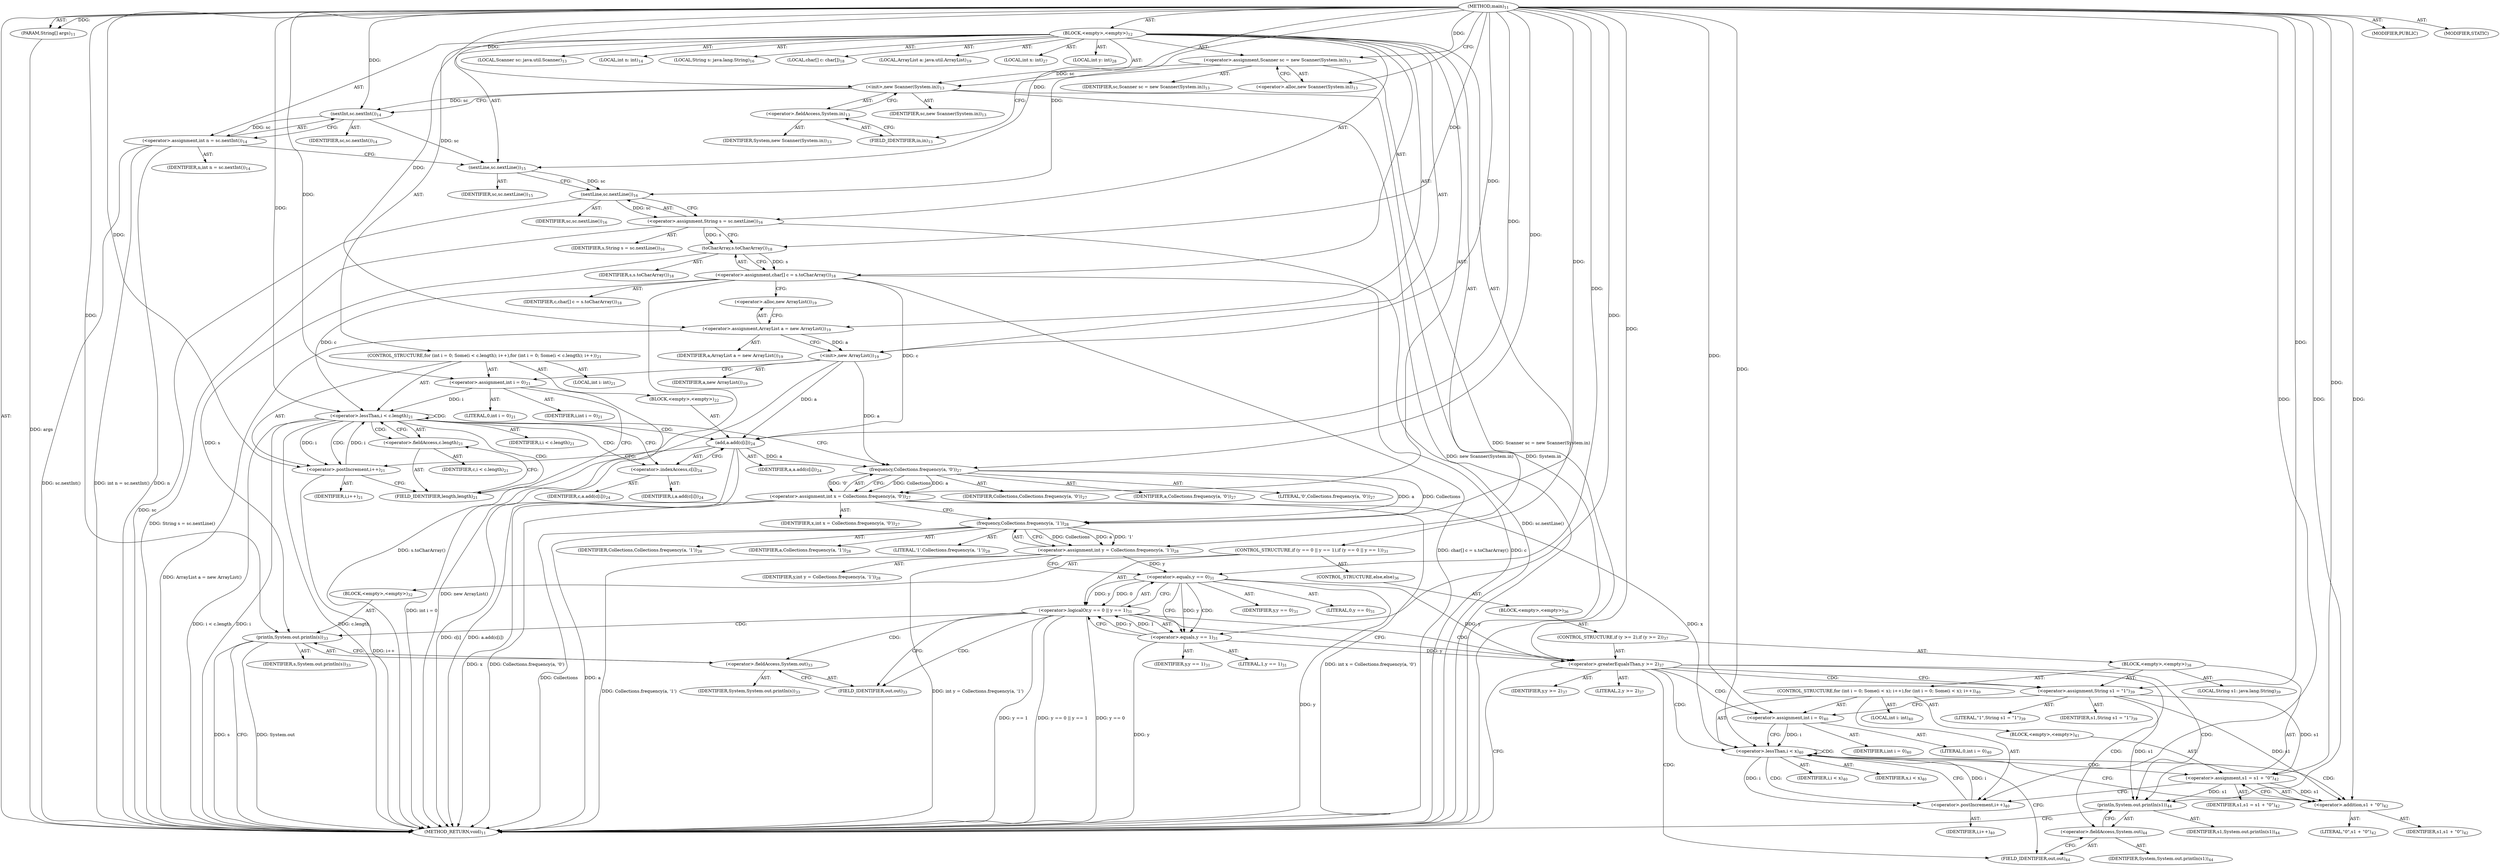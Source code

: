 digraph "main" {  
"21" [label = <(METHOD,main)<SUB>11</SUB>> ]
"22" [label = <(PARAM,String[] args)<SUB>11</SUB>> ]
"23" [label = <(BLOCK,&lt;empty&gt;,&lt;empty&gt;)<SUB>12</SUB>> ]
"4" [label = <(LOCAL,Scanner sc: java.util.Scanner)<SUB>13</SUB>> ]
"24" [label = <(&lt;operator&gt;.assignment,Scanner sc = new Scanner(System.in))<SUB>13</SUB>> ]
"25" [label = <(IDENTIFIER,sc,Scanner sc = new Scanner(System.in))<SUB>13</SUB>> ]
"26" [label = <(&lt;operator&gt;.alloc,new Scanner(System.in))<SUB>13</SUB>> ]
"27" [label = <(&lt;init&gt;,new Scanner(System.in))<SUB>13</SUB>> ]
"3" [label = <(IDENTIFIER,sc,new Scanner(System.in))<SUB>13</SUB>> ]
"28" [label = <(&lt;operator&gt;.fieldAccess,System.in)<SUB>13</SUB>> ]
"29" [label = <(IDENTIFIER,System,new Scanner(System.in))<SUB>13</SUB>> ]
"30" [label = <(FIELD_IDENTIFIER,in,in)<SUB>13</SUB>> ]
"31" [label = <(LOCAL,int n: int)<SUB>14</SUB>> ]
"32" [label = <(&lt;operator&gt;.assignment,int n = sc.nextInt())<SUB>14</SUB>> ]
"33" [label = <(IDENTIFIER,n,int n = sc.nextInt())<SUB>14</SUB>> ]
"34" [label = <(nextInt,sc.nextInt())<SUB>14</SUB>> ]
"35" [label = <(IDENTIFIER,sc,sc.nextInt())<SUB>14</SUB>> ]
"36" [label = <(nextLine,sc.nextLine())<SUB>15</SUB>> ]
"37" [label = <(IDENTIFIER,sc,sc.nextLine())<SUB>15</SUB>> ]
"38" [label = <(LOCAL,String s: java.lang.String)<SUB>16</SUB>> ]
"39" [label = <(&lt;operator&gt;.assignment,String s = sc.nextLine())<SUB>16</SUB>> ]
"40" [label = <(IDENTIFIER,s,String s = sc.nextLine())<SUB>16</SUB>> ]
"41" [label = <(nextLine,sc.nextLine())<SUB>16</SUB>> ]
"42" [label = <(IDENTIFIER,sc,sc.nextLine())<SUB>16</SUB>> ]
"43" [label = <(LOCAL,char[] c: char[])<SUB>18</SUB>> ]
"44" [label = <(&lt;operator&gt;.assignment,char[] c = s.toCharArray())<SUB>18</SUB>> ]
"45" [label = <(IDENTIFIER,c,char[] c = s.toCharArray())<SUB>18</SUB>> ]
"46" [label = <(toCharArray,s.toCharArray())<SUB>18</SUB>> ]
"47" [label = <(IDENTIFIER,s,s.toCharArray())<SUB>18</SUB>> ]
"6" [label = <(LOCAL,ArrayList a: java.util.ArrayList)<SUB>19</SUB>> ]
"48" [label = <(&lt;operator&gt;.assignment,ArrayList a = new ArrayList())<SUB>19</SUB>> ]
"49" [label = <(IDENTIFIER,a,ArrayList a = new ArrayList())<SUB>19</SUB>> ]
"50" [label = <(&lt;operator&gt;.alloc,new ArrayList())<SUB>19</SUB>> ]
"51" [label = <(&lt;init&gt;,new ArrayList())<SUB>19</SUB>> ]
"5" [label = <(IDENTIFIER,a,new ArrayList())<SUB>19</SUB>> ]
"52" [label = <(CONTROL_STRUCTURE,for (int i = 0; Some(i &lt; c.length); i++),for (int i = 0; Some(i &lt; c.length); i++))<SUB>21</SUB>> ]
"53" [label = <(LOCAL,int i: int)<SUB>21</SUB>> ]
"54" [label = <(&lt;operator&gt;.assignment,int i = 0)<SUB>21</SUB>> ]
"55" [label = <(IDENTIFIER,i,int i = 0)<SUB>21</SUB>> ]
"56" [label = <(LITERAL,0,int i = 0)<SUB>21</SUB>> ]
"57" [label = <(&lt;operator&gt;.lessThan,i &lt; c.length)<SUB>21</SUB>> ]
"58" [label = <(IDENTIFIER,i,i &lt; c.length)<SUB>21</SUB>> ]
"59" [label = <(&lt;operator&gt;.fieldAccess,c.length)<SUB>21</SUB>> ]
"60" [label = <(IDENTIFIER,c,i &lt; c.length)<SUB>21</SUB>> ]
"61" [label = <(FIELD_IDENTIFIER,length,length)<SUB>21</SUB>> ]
"62" [label = <(&lt;operator&gt;.postIncrement,i++)<SUB>21</SUB>> ]
"63" [label = <(IDENTIFIER,i,i++)<SUB>21</SUB>> ]
"64" [label = <(BLOCK,&lt;empty&gt;,&lt;empty&gt;)<SUB>22</SUB>> ]
"65" [label = <(add,a.add(c[i]))<SUB>24</SUB>> ]
"66" [label = <(IDENTIFIER,a,a.add(c[i]))<SUB>24</SUB>> ]
"67" [label = <(&lt;operator&gt;.indexAccess,c[i])<SUB>24</SUB>> ]
"68" [label = <(IDENTIFIER,c,a.add(c[i]))<SUB>24</SUB>> ]
"69" [label = <(IDENTIFIER,i,a.add(c[i]))<SUB>24</SUB>> ]
"70" [label = <(LOCAL,int x: int)<SUB>27</SUB>> ]
"71" [label = <(&lt;operator&gt;.assignment,int x = Collections.frequency(a, '0'))<SUB>27</SUB>> ]
"72" [label = <(IDENTIFIER,x,int x = Collections.frequency(a, '0'))<SUB>27</SUB>> ]
"73" [label = <(frequency,Collections.frequency(a, '0'))<SUB>27</SUB>> ]
"74" [label = <(IDENTIFIER,Collections,Collections.frequency(a, '0'))<SUB>27</SUB>> ]
"75" [label = <(IDENTIFIER,a,Collections.frequency(a, '0'))<SUB>27</SUB>> ]
"76" [label = <(LITERAL,'0',Collections.frequency(a, '0'))<SUB>27</SUB>> ]
"77" [label = <(LOCAL,int y: int)<SUB>28</SUB>> ]
"78" [label = <(&lt;operator&gt;.assignment,int y = Collections.frequency(a, '1'))<SUB>28</SUB>> ]
"79" [label = <(IDENTIFIER,y,int y = Collections.frequency(a, '1'))<SUB>28</SUB>> ]
"80" [label = <(frequency,Collections.frequency(a, '1'))<SUB>28</SUB>> ]
"81" [label = <(IDENTIFIER,Collections,Collections.frequency(a, '1'))<SUB>28</SUB>> ]
"82" [label = <(IDENTIFIER,a,Collections.frequency(a, '1'))<SUB>28</SUB>> ]
"83" [label = <(LITERAL,'1',Collections.frequency(a, '1'))<SUB>28</SUB>> ]
"84" [label = <(CONTROL_STRUCTURE,if (y == 0 || y == 1),if (y == 0 || y == 1))<SUB>31</SUB>> ]
"85" [label = <(&lt;operator&gt;.logicalOr,y == 0 || y == 1)<SUB>31</SUB>> ]
"86" [label = <(&lt;operator&gt;.equals,y == 0)<SUB>31</SUB>> ]
"87" [label = <(IDENTIFIER,y,y == 0)<SUB>31</SUB>> ]
"88" [label = <(LITERAL,0,y == 0)<SUB>31</SUB>> ]
"89" [label = <(&lt;operator&gt;.equals,y == 1)<SUB>31</SUB>> ]
"90" [label = <(IDENTIFIER,y,y == 1)<SUB>31</SUB>> ]
"91" [label = <(LITERAL,1,y == 1)<SUB>31</SUB>> ]
"92" [label = <(BLOCK,&lt;empty&gt;,&lt;empty&gt;)<SUB>32</SUB>> ]
"93" [label = <(println,System.out.println(s))<SUB>33</SUB>> ]
"94" [label = <(&lt;operator&gt;.fieldAccess,System.out)<SUB>33</SUB>> ]
"95" [label = <(IDENTIFIER,System,System.out.println(s))<SUB>33</SUB>> ]
"96" [label = <(FIELD_IDENTIFIER,out,out)<SUB>33</SUB>> ]
"97" [label = <(IDENTIFIER,s,System.out.println(s))<SUB>33</SUB>> ]
"98" [label = <(CONTROL_STRUCTURE,else,else)<SUB>36</SUB>> ]
"99" [label = <(BLOCK,&lt;empty&gt;,&lt;empty&gt;)<SUB>36</SUB>> ]
"100" [label = <(CONTROL_STRUCTURE,if (y &gt;= 2),if (y &gt;= 2))<SUB>37</SUB>> ]
"101" [label = <(&lt;operator&gt;.greaterEqualsThan,y &gt;= 2)<SUB>37</SUB>> ]
"102" [label = <(IDENTIFIER,y,y &gt;= 2)<SUB>37</SUB>> ]
"103" [label = <(LITERAL,2,y &gt;= 2)<SUB>37</SUB>> ]
"104" [label = <(BLOCK,&lt;empty&gt;,&lt;empty&gt;)<SUB>38</SUB>> ]
"105" [label = <(LOCAL,String s1: java.lang.String)<SUB>39</SUB>> ]
"106" [label = <(&lt;operator&gt;.assignment,String s1 = &quot;1&quot;)<SUB>39</SUB>> ]
"107" [label = <(IDENTIFIER,s1,String s1 = &quot;1&quot;)<SUB>39</SUB>> ]
"108" [label = <(LITERAL,&quot;1&quot;,String s1 = &quot;1&quot;)<SUB>39</SUB>> ]
"109" [label = <(CONTROL_STRUCTURE,for (int i = 0; Some(i &lt; x); i++),for (int i = 0; Some(i &lt; x); i++))<SUB>40</SUB>> ]
"110" [label = <(LOCAL,int i: int)<SUB>40</SUB>> ]
"111" [label = <(&lt;operator&gt;.assignment,int i = 0)<SUB>40</SUB>> ]
"112" [label = <(IDENTIFIER,i,int i = 0)<SUB>40</SUB>> ]
"113" [label = <(LITERAL,0,int i = 0)<SUB>40</SUB>> ]
"114" [label = <(&lt;operator&gt;.lessThan,i &lt; x)<SUB>40</SUB>> ]
"115" [label = <(IDENTIFIER,i,i &lt; x)<SUB>40</SUB>> ]
"116" [label = <(IDENTIFIER,x,i &lt; x)<SUB>40</SUB>> ]
"117" [label = <(&lt;operator&gt;.postIncrement,i++)<SUB>40</SUB>> ]
"118" [label = <(IDENTIFIER,i,i++)<SUB>40</SUB>> ]
"119" [label = <(BLOCK,&lt;empty&gt;,&lt;empty&gt;)<SUB>41</SUB>> ]
"120" [label = <(&lt;operator&gt;.assignment,s1 = s1 + &quot;0&quot;)<SUB>42</SUB>> ]
"121" [label = <(IDENTIFIER,s1,s1 = s1 + &quot;0&quot;)<SUB>42</SUB>> ]
"122" [label = <(&lt;operator&gt;.addition,s1 + &quot;0&quot;)<SUB>42</SUB>> ]
"123" [label = <(IDENTIFIER,s1,s1 + &quot;0&quot;)<SUB>42</SUB>> ]
"124" [label = <(LITERAL,&quot;0&quot;,s1 + &quot;0&quot;)<SUB>42</SUB>> ]
"125" [label = <(println,System.out.println(s1))<SUB>44</SUB>> ]
"126" [label = <(&lt;operator&gt;.fieldAccess,System.out)<SUB>44</SUB>> ]
"127" [label = <(IDENTIFIER,System,System.out.println(s1))<SUB>44</SUB>> ]
"128" [label = <(FIELD_IDENTIFIER,out,out)<SUB>44</SUB>> ]
"129" [label = <(IDENTIFIER,s1,System.out.println(s1))<SUB>44</SUB>> ]
"130" [label = <(MODIFIER,PUBLIC)> ]
"131" [label = <(MODIFIER,STATIC)> ]
"132" [label = <(METHOD_RETURN,void)<SUB>11</SUB>> ]
  "21" -> "22"  [ label = "AST: "] 
  "21" -> "23"  [ label = "AST: "] 
  "21" -> "130"  [ label = "AST: "] 
  "21" -> "131"  [ label = "AST: "] 
  "21" -> "132"  [ label = "AST: "] 
  "23" -> "4"  [ label = "AST: "] 
  "23" -> "24"  [ label = "AST: "] 
  "23" -> "27"  [ label = "AST: "] 
  "23" -> "31"  [ label = "AST: "] 
  "23" -> "32"  [ label = "AST: "] 
  "23" -> "36"  [ label = "AST: "] 
  "23" -> "38"  [ label = "AST: "] 
  "23" -> "39"  [ label = "AST: "] 
  "23" -> "43"  [ label = "AST: "] 
  "23" -> "44"  [ label = "AST: "] 
  "23" -> "6"  [ label = "AST: "] 
  "23" -> "48"  [ label = "AST: "] 
  "23" -> "51"  [ label = "AST: "] 
  "23" -> "52"  [ label = "AST: "] 
  "23" -> "70"  [ label = "AST: "] 
  "23" -> "71"  [ label = "AST: "] 
  "23" -> "77"  [ label = "AST: "] 
  "23" -> "78"  [ label = "AST: "] 
  "23" -> "84"  [ label = "AST: "] 
  "24" -> "25"  [ label = "AST: "] 
  "24" -> "26"  [ label = "AST: "] 
  "27" -> "3"  [ label = "AST: "] 
  "27" -> "28"  [ label = "AST: "] 
  "28" -> "29"  [ label = "AST: "] 
  "28" -> "30"  [ label = "AST: "] 
  "32" -> "33"  [ label = "AST: "] 
  "32" -> "34"  [ label = "AST: "] 
  "34" -> "35"  [ label = "AST: "] 
  "36" -> "37"  [ label = "AST: "] 
  "39" -> "40"  [ label = "AST: "] 
  "39" -> "41"  [ label = "AST: "] 
  "41" -> "42"  [ label = "AST: "] 
  "44" -> "45"  [ label = "AST: "] 
  "44" -> "46"  [ label = "AST: "] 
  "46" -> "47"  [ label = "AST: "] 
  "48" -> "49"  [ label = "AST: "] 
  "48" -> "50"  [ label = "AST: "] 
  "51" -> "5"  [ label = "AST: "] 
  "52" -> "53"  [ label = "AST: "] 
  "52" -> "54"  [ label = "AST: "] 
  "52" -> "57"  [ label = "AST: "] 
  "52" -> "62"  [ label = "AST: "] 
  "52" -> "64"  [ label = "AST: "] 
  "54" -> "55"  [ label = "AST: "] 
  "54" -> "56"  [ label = "AST: "] 
  "57" -> "58"  [ label = "AST: "] 
  "57" -> "59"  [ label = "AST: "] 
  "59" -> "60"  [ label = "AST: "] 
  "59" -> "61"  [ label = "AST: "] 
  "62" -> "63"  [ label = "AST: "] 
  "64" -> "65"  [ label = "AST: "] 
  "65" -> "66"  [ label = "AST: "] 
  "65" -> "67"  [ label = "AST: "] 
  "67" -> "68"  [ label = "AST: "] 
  "67" -> "69"  [ label = "AST: "] 
  "71" -> "72"  [ label = "AST: "] 
  "71" -> "73"  [ label = "AST: "] 
  "73" -> "74"  [ label = "AST: "] 
  "73" -> "75"  [ label = "AST: "] 
  "73" -> "76"  [ label = "AST: "] 
  "78" -> "79"  [ label = "AST: "] 
  "78" -> "80"  [ label = "AST: "] 
  "80" -> "81"  [ label = "AST: "] 
  "80" -> "82"  [ label = "AST: "] 
  "80" -> "83"  [ label = "AST: "] 
  "84" -> "85"  [ label = "AST: "] 
  "84" -> "92"  [ label = "AST: "] 
  "84" -> "98"  [ label = "AST: "] 
  "85" -> "86"  [ label = "AST: "] 
  "85" -> "89"  [ label = "AST: "] 
  "86" -> "87"  [ label = "AST: "] 
  "86" -> "88"  [ label = "AST: "] 
  "89" -> "90"  [ label = "AST: "] 
  "89" -> "91"  [ label = "AST: "] 
  "92" -> "93"  [ label = "AST: "] 
  "93" -> "94"  [ label = "AST: "] 
  "93" -> "97"  [ label = "AST: "] 
  "94" -> "95"  [ label = "AST: "] 
  "94" -> "96"  [ label = "AST: "] 
  "98" -> "99"  [ label = "AST: "] 
  "99" -> "100"  [ label = "AST: "] 
  "100" -> "101"  [ label = "AST: "] 
  "100" -> "104"  [ label = "AST: "] 
  "101" -> "102"  [ label = "AST: "] 
  "101" -> "103"  [ label = "AST: "] 
  "104" -> "105"  [ label = "AST: "] 
  "104" -> "106"  [ label = "AST: "] 
  "104" -> "109"  [ label = "AST: "] 
  "104" -> "125"  [ label = "AST: "] 
  "106" -> "107"  [ label = "AST: "] 
  "106" -> "108"  [ label = "AST: "] 
  "109" -> "110"  [ label = "AST: "] 
  "109" -> "111"  [ label = "AST: "] 
  "109" -> "114"  [ label = "AST: "] 
  "109" -> "117"  [ label = "AST: "] 
  "109" -> "119"  [ label = "AST: "] 
  "111" -> "112"  [ label = "AST: "] 
  "111" -> "113"  [ label = "AST: "] 
  "114" -> "115"  [ label = "AST: "] 
  "114" -> "116"  [ label = "AST: "] 
  "117" -> "118"  [ label = "AST: "] 
  "119" -> "120"  [ label = "AST: "] 
  "120" -> "121"  [ label = "AST: "] 
  "120" -> "122"  [ label = "AST: "] 
  "122" -> "123"  [ label = "AST: "] 
  "122" -> "124"  [ label = "AST: "] 
  "125" -> "126"  [ label = "AST: "] 
  "125" -> "129"  [ label = "AST: "] 
  "126" -> "127"  [ label = "AST: "] 
  "126" -> "128"  [ label = "AST: "] 
  "24" -> "30"  [ label = "CFG: "] 
  "27" -> "34"  [ label = "CFG: "] 
  "32" -> "36"  [ label = "CFG: "] 
  "36" -> "41"  [ label = "CFG: "] 
  "39" -> "46"  [ label = "CFG: "] 
  "44" -> "50"  [ label = "CFG: "] 
  "48" -> "51"  [ label = "CFG: "] 
  "51" -> "54"  [ label = "CFG: "] 
  "71" -> "80"  [ label = "CFG: "] 
  "78" -> "86"  [ label = "CFG: "] 
  "26" -> "24"  [ label = "CFG: "] 
  "28" -> "27"  [ label = "CFG: "] 
  "34" -> "32"  [ label = "CFG: "] 
  "41" -> "39"  [ label = "CFG: "] 
  "46" -> "44"  [ label = "CFG: "] 
  "50" -> "48"  [ label = "CFG: "] 
  "54" -> "61"  [ label = "CFG: "] 
  "57" -> "67"  [ label = "CFG: "] 
  "57" -> "73"  [ label = "CFG: "] 
  "62" -> "61"  [ label = "CFG: "] 
  "73" -> "71"  [ label = "CFG: "] 
  "80" -> "78"  [ label = "CFG: "] 
  "85" -> "96"  [ label = "CFG: "] 
  "85" -> "101"  [ label = "CFG: "] 
  "30" -> "28"  [ label = "CFG: "] 
  "59" -> "57"  [ label = "CFG: "] 
  "65" -> "62"  [ label = "CFG: "] 
  "86" -> "85"  [ label = "CFG: "] 
  "86" -> "89"  [ label = "CFG: "] 
  "89" -> "85"  [ label = "CFG: "] 
  "93" -> "132"  [ label = "CFG: "] 
  "61" -> "59"  [ label = "CFG: "] 
  "67" -> "65"  [ label = "CFG: "] 
  "94" -> "93"  [ label = "CFG: "] 
  "96" -> "94"  [ label = "CFG: "] 
  "101" -> "132"  [ label = "CFG: "] 
  "101" -> "106"  [ label = "CFG: "] 
  "106" -> "111"  [ label = "CFG: "] 
  "125" -> "132"  [ label = "CFG: "] 
  "111" -> "114"  [ label = "CFG: "] 
  "114" -> "122"  [ label = "CFG: "] 
  "114" -> "128"  [ label = "CFG: "] 
  "117" -> "114"  [ label = "CFG: "] 
  "126" -> "125"  [ label = "CFG: "] 
  "120" -> "117"  [ label = "CFG: "] 
  "128" -> "126"  [ label = "CFG: "] 
  "122" -> "120"  [ label = "CFG: "] 
  "21" -> "26"  [ label = "CFG: "] 
  "22" -> "132"  [ label = "DDG: args"] 
  "24" -> "132"  [ label = "DDG: Scanner sc = new Scanner(System.in)"] 
  "27" -> "132"  [ label = "DDG: System.in"] 
  "27" -> "132"  [ label = "DDG: new Scanner(System.in)"] 
  "32" -> "132"  [ label = "DDG: n"] 
  "32" -> "132"  [ label = "DDG: sc.nextInt()"] 
  "32" -> "132"  [ label = "DDG: int n = sc.nextInt()"] 
  "41" -> "132"  [ label = "DDG: sc"] 
  "39" -> "132"  [ label = "DDG: sc.nextLine()"] 
  "39" -> "132"  [ label = "DDG: String s = sc.nextLine()"] 
  "44" -> "132"  [ label = "DDG: c"] 
  "44" -> "132"  [ label = "DDG: s.toCharArray()"] 
  "44" -> "132"  [ label = "DDG: char[] c = s.toCharArray()"] 
  "48" -> "132"  [ label = "DDG: ArrayList a = new ArrayList()"] 
  "51" -> "132"  [ label = "DDG: new ArrayList()"] 
  "54" -> "132"  [ label = "DDG: int i = 0"] 
  "57" -> "132"  [ label = "DDG: i"] 
  "57" -> "132"  [ label = "DDG: c.length"] 
  "57" -> "132"  [ label = "DDG: i &lt; c.length"] 
  "71" -> "132"  [ label = "DDG: x"] 
  "71" -> "132"  [ label = "DDG: Collections.frequency(a, '0')"] 
  "71" -> "132"  [ label = "DDG: int x = Collections.frequency(a, '0')"] 
  "80" -> "132"  [ label = "DDG: Collections"] 
  "80" -> "132"  [ label = "DDG: a"] 
  "78" -> "132"  [ label = "DDG: Collections.frequency(a, '1')"] 
  "78" -> "132"  [ label = "DDG: int y = Collections.frequency(a, '1')"] 
  "86" -> "132"  [ label = "DDG: y"] 
  "85" -> "132"  [ label = "DDG: y == 0"] 
  "89" -> "132"  [ label = "DDG: y"] 
  "85" -> "132"  [ label = "DDG: y == 1"] 
  "85" -> "132"  [ label = "DDG: y == 0 || y == 1"] 
  "93" -> "132"  [ label = "DDG: System.out"] 
  "93" -> "132"  [ label = "DDG: s"] 
  "65" -> "132"  [ label = "DDG: c[i]"] 
  "65" -> "132"  [ label = "DDG: a.add(c[i])"] 
  "62" -> "132"  [ label = "DDG: i++"] 
  "21" -> "22"  [ label = "DDG: "] 
  "21" -> "24"  [ label = "DDG: "] 
  "34" -> "32"  [ label = "DDG: sc"] 
  "41" -> "39"  [ label = "DDG: sc"] 
  "46" -> "44"  [ label = "DDG: s"] 
  "21" -> "48"  [ label = "DDG: "] 
  "73" -> "71"  [ label = "DDG: Collections"] 
  "73" -> "71"  [ label = "DDG: a"] 
  "73" -> "71"  [ label = "DDG: '0'"] 
  "80" -> "78"  [ label = "DDG: Collections"] 
  "80" -> "78"  [ label = "DDG: a"] 
  "80" -> "78"  [ label = "DDG: '1'"] 
  "24" -> "27"  [ label = "DDG: sc"] 
  "21" -> "27"  [ label = "DDG: "] 
  "34" -> "36"  [ label = "DDG: sc"] 
  "21" -> "36"  [ label = "DDG: "] 
  "48" -> "51"  [ label = "DDG: a"] 
  "21" -> "51"  [ label = "DDG: "] 
  "21" -> "54"  [ label = "DDG: "] 
  "27" -> "34"  [ label = "DDG: sc"] 
  "21" -> "34"  [ label = "DDG: "] 
  "36" -> "41"  [ label = "DDG: sc"] 
  "21" -> "41"  [ label = "DDG: "] 
  "39" -> "46"  [ label = "DDG: s"] 
  "21" -> "46"  [ label = "DDG: "] 
  "54" -> "57"  [ label = "DDG: i"] 
  "62" -> "57"  [ label = "DDG: i"] 
  "21" -> "57"  [ label = "DDG: "] 
  "44" -> "57"  [ label = "DDG: c"] 
  "57" -> "62"  [ label = "DDG: i"] 
  "21" -> "62"  [ label = "DDG: "] 
  "21" -> "73"  [ label = "DDG: "] 
  "51" -> "73"  [ label = "DDG: a"] 
  "65" -> "73"  [ label = "DDG: a"] 
  "73" -> "80"  [ label = "DDG: Collections"] 
  "21" -> "80"  [ label = "DDG: "] 
  "73" -> "80"  [ label = "DDG: a"] 
  "86" -> "85"  [ label = "DDG: y"] 
  "86" -> "85"  [ label = "DDG: 0"] 
  "89" -> "85"  [ label = "DDG: y"] 
  "89" -> "85"  [ label = "DDG: 1"] 
  "51" -> "65"  [ label = "DDG: a"] 
  "21" -> "65"  [ label = "DDG: "] 
  "44" -> "65"  [ label = "DDG: c"] 
  "78" -> "86"  [ label = "DDG: y"] 
  "21" -> "86"  [ label = "DDG: "] 
  "86" -> "89"  [ label = "DDG: y"] 
  "21" -> "89"  [ label = "DDG: "] 
  "46" -> "93"  [ label = "DDG: s"] 
  "21" -> "93"  [ label = "DDG: "] 
  "86" -> "101"  [ label = "DDG: y"] 
  "89" -> "101"  [ label = "DDG: y"] 
  "21" -> "101"  [ label = "DDG: "] 
  "21" -> "106"  [ label = "DDG: "] 
  "21" -> "111"  [ label = "DDG: "] 
  "106" -> "125"  [ label = "DDG: s1"] 
  "120" -> "125"  [ label = "DDG: s1"] 
  "21" -> "125"  [ label = "DDG: "] 
  "111" -> "114"  [ label = "DDG: i"] 
  "117" -> "114"  [ label = "DDG: i"] 
  "21" -> "114"  [ label = "DDG: "] 
  "71" -> "114"  [ label = "DDG: x"] 
  "114" -> "117"  [ label = "DDG: i"] 
  "21" -> "117"  [ label = "DDG: "] 
  "106" -> "120"  [ label = "DDG: s1"] 
  "21" -> "120"  [ label = "DDG: "] 
  "106" -> "122"  [ label = "DDG: s1"] 
  "120" -> "122"  [ label = "DDG: s1"] 
  "21" -> "122"  [ label = "DDG: "] 
  "57" -> "61"  [ label = "CDG: "] 
  "57" -> "57"  [ label = "CDG: "] 
  "57" -> "67"  [ label = "CDG: "] 
  "57" -> "65"  [ label = "CDG: "] 
  "57" -> "59"  [ label = "CDG: "] 
  "57" -> "62"  [ label = "CDG: "] 
  "85" -> "94"  [ label = "CDG: "] 
  "85" -> "96"  [ label = "CDG: "] 
  "85" -> "93"  [ label = "CDG: "] 
  "85" -> "101"  [ label = "CDG: "] 
  "86" -> "89"  [ label = "CDG: "] 
  "101" -> "128"  [ label = "CDG: "] 
  "101" -> "114"  [ label = "CDG: "] 
  "101" -> "106"  [ label = "CDG: "] 
  "101" -> "125"  [ label = "CDG: "] 
  "101" -> "111"  [ label = "CDG: "] 
  "101" -> "126"  [ label = "CDG: "] 
  "114" -> "120"  [ label = "CDG: "] 
  "114" -> "122"  [ label = "CDG: "] 
  "114" -> "114"  [ label = "CDG: "] 
  "114" -> "117"  [ label = "CDG: "] 
}
